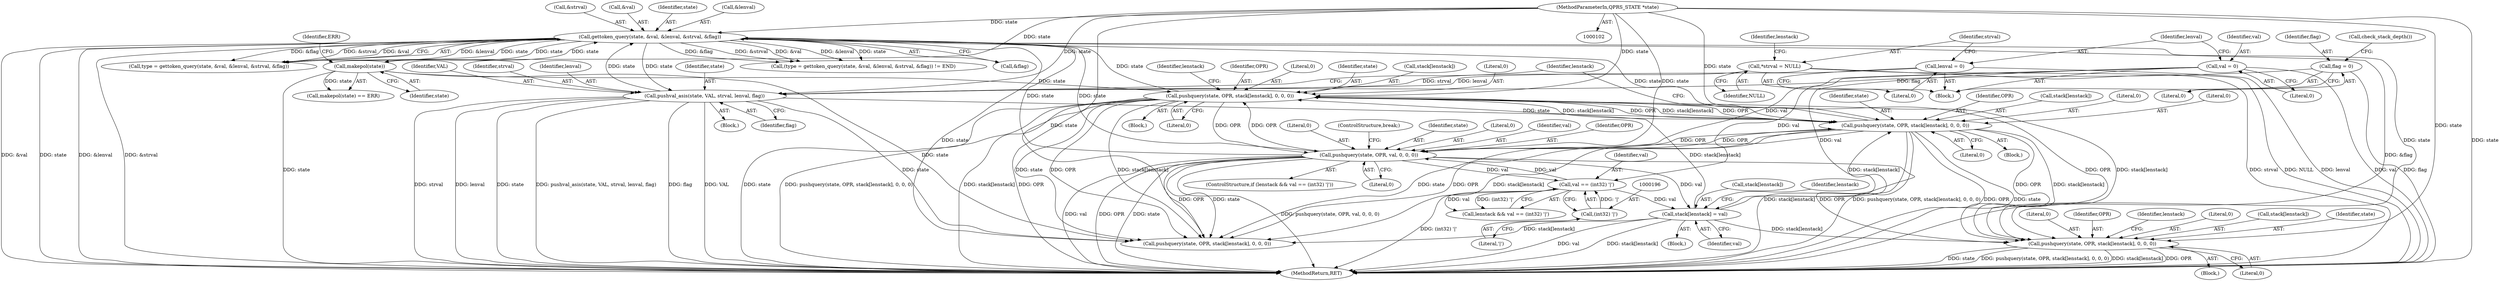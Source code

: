 digraph "0_postgres_31400a673325147e1205326008e32135a78b4d8a_10@array" {
"1000271" [label="(Call,pushquery(state, OPR, stack[lenstack], 0, 0, 0))"];
"1000132" [label="(Call,gettoken_query(state, &val, &lenval, &strval, &flag))"];
"1000225" [label="(Call,makepol(state))"];
"1000103" [label="(MethodParameterIn,QPRS_STATE *state)"];
"1000179" [label="(Call,pushquery(state, OPR, stack[lenstack], 0, 0, 0))"];
"1000148" [label="(Call,pushval_asis(state, VAL, strval, lenval, flag))"];
"1000115" [label="(Call,*strval = NULL)"];
"1000111" [label="(Call,lenval = 0)"];
"1000124" [label="(Call,flag = 0)"];
"1000198" [label="(Call,pushquery(state, OPR, val, 0, 0, 0))"];
"1000255" [label="(Call,pushquery(state, OPR, stack[lenstack], 0, 0, 0))"];
"1000214" [label="(Call,stack[lenstack] = val)"];
"1000106" [label="(Call,val = 0)"];
"1000193" [label="(Call,val == (int32) '|')"];
"1000195" [label="(Call,(int32) '|')"];
"1000203" [label="(Literal,0)"];
"1000232" [label="(Identifier,lenstack)"];
"1000257" [label="(Identifier,OPR)"];
"1000127" [label="(Call,check_stack_depth())"];
"1000252" [label="(Block,)"];
"1000262" [label="(Literal,0)"];
"1000126" [label="(Literal,0)"];
"1000204" [label="(Literal,0)"];
"1000194" [label="(Identifier,val)"];
"1000215" [label="(Call,stack[lenstack])"];
"1000129" [label="(Call,(type = gettoken_query(state, &val, &lenval, &strval, &flag)) != END)"];
"1000263" [label="(Literal,0)"];
"1000224" [label="(Call,makepol(state) == ERR)"];
"1000195" [label="(Call,(int32) '|')"];
"1000271" [label="(Call,pushquery(state, OPR, stack[lenstack], 0, 0, 0))"];
"1000140" [label="(Call,&flag)"];
"1000156" [label="(Identifier,lenstack)"];
"1000268" [label="(Block,)"];
"1000136" [label="(Call,&lenval)"];
"1000103" [label="(MethodParameterIn,QPRS_STATE *state)"];
"1000176" [label="(Block,)"];
"1000255" [label="(Call,pushquery(state, OPR, stack[lenstack], 0, 0, 0))"];
"1000206" [label="(Block,)"];
"1000108" [label="(Literal,0)"];
"1000111" [label="(Call,lenval = 0)"];
"1000180" [label="(Identifier,state)"];
"1000149" [label="(Identifier,state)"];
"1000225" [label="(Call,makepol(state))"];
"1000138" [label="(Call,&strval)"];
"1000277" [label="(Literal,0)"];
"1000125" [label="(Identifier,flag)"];
"1000153" [label="(Identifier,flag)"];
"1000279" [label="(Literal,0)"];
"1000221" [label="(ControlStructure,break;)"];
"1000150" [label="(Identifier,VAL)"];
"1000179" [label="(Call,pushquery(state, OPR, stack[lenstack], 0, 0, 0))"];
"1000199" [label="(Identifier,state)"];
"1000273" [label="(Identifier,OPR)"];
"1000124" [label="(Call,flag = 0)"];
"1000310" [label="(MethodReturn,RET)"];
"1000113" [label="(Literal,0)"];
"1000220" [label="(Identifier,lenstack)"];
"1000115" [label="(Call,*strval = NULL)"];
"1000181" [label="(Identifier,OPR)"];
"1000299" [label="(Call,pushquery(state, OPR, stack[lenstack], 0, 0, 0))"];
"1000226" [label="(Identifier,state)"];
"1000267" [label="(Identifier,lenstack)"];
"1000218" [label="(Identifier,val)"];
"1000191" [label="(Call,lenstack && val == (int32) '|')"];
"1000134" [label="(Call,&val)"];
"1000202" [label="(Literal,0)"];
"1000151" [label="(Identifier,strval)"];
"1000148" [label="(Call,pushval_asis(state, VAL, strval, lenval, flag))"];
"1000116" [label="(Identifier,strval)"];
"1000198" [label="(Call,pushquery(state, OPR, val, 0, 0, 0))"];
"1000256" [label="(Identifier,state)"];
"1000146" [label="(Block,)"];
"1000117" [label="(Identifier,NULL)"];
"1000104" [label="(Block,)"];
"1000182" [label="(Call,stack[lenstack])"];
"1000121" [label="(Identifier,lenstack)"];
"1000152" [label="(Identifier,lenval)"];
"1000193" [label="(Call,val == (int32) '|')"];
"1000186" [label="(Literal,0)"];
"1000197" [label="(Literal,'|')"];
"1000190" [label="(ControlStructure,if (lenstack && val == (int32) '|'))"];
"1000258" [label="(Call,stack[lenstack])"];
"1000278" [label="(Literal,0)"];
"1000130" [label="(Call,type = gettoken_query(state, &val, &lenval, &strval, &flag))"];
"1000133" [label="(Identifier,state)"];
"1000185" [label="(Literal,0)"];
"1000132" [label="(Call,gettoken_query(state, &val, &lenval, &strval, &flag))"];
"1000201" [label="(Identifier,val)"];
"1000200" [label="(Identifier,OPR)"];
"1000106" [label="(Call,val = 0)"];
"1000274" [label="(Call,stack[lenstack])"];
"1000227" [label="(Identifier,ERR)"];
"1000112" [label="(Identifier,lenval)"];
"1000107" [label="(Identifier,val)"];
"1000261" [label="(Literal,0)"];
"1000272" [label="(Identifier,state)"];
"1000214" [label="(Call,stack[lenstack] = val)"];
"1000187" [label="(Literal,0)"];
"1000271" -> "1000268"  [label="AST: "];
"1000271" -> "1000279"  [label="CFG: "];
"1000272" -> "1000271"  [label="AST: "];
"1000273" -> "1000271"  [label="AST: "];
"1000274" -> "1000271"  [label="AST: "];
"1000277" -> "1000271"  [label="AST: "];
"1000278" -> "1000271"  [label="AST: "];
"1000279" -> "1000271"  [label="AST: "];
"1000267" -> "1000271"  [label="CFG: "];
"1000271" -> "1000310"  [label="DDG: stack[lenstack]"];
"1000271" -> "1000310"  [label="DDG: OPR"];
"1000271" -> "1000310"  [label="DDG: state"];
"1000271" -> "1000310"  [label="DDG: pushquery(state, OPR, stack[lenstack], 0, 0, 0)"];
"1000132" -> "1000271"  [label="DDG: state"];
"1000103" -> "1000271"  [label="DDG: state"];
"1000198" -> "1000271"  [label="DDG: OPR"];
"1000179" -> "1000271"  [label="DDG: OPR"];
"1000179" -> "1000271"  [label="DDG: stack[lenstack]"];
"1000255" -> "1000271"  [label="DDG: OPR"];
"1000255" -> "1000271"  [label="DDG: stack[lenstack]"];
"1000214" -> "1000271"  [label="DDG: stack[lenstack]"];
"1000132" -> "1000130"  [label="AST: "];
"1000132" -> "1000140"  [label="CFG: "];
"1000133" -> "1000132"  [label="AST: "];
"1000134" -> "1000132"  [label="AST: "];
"1000136" -> "1000132"  [label="AST: "];
"1000138" -> "1000132"  [label="AST: "];
"1000140" -> "1000132"  [label="AST: "];
"1000130" -> "1000132"  [label="CFG: "];
"1000132" -> "1000310"  [label="DDG: &flag"];
"1000132" -> "1000310"  [label="DDG: &val"];
"1000132" -> "1000310"  [label="DDG: state"];
"1000132" -> "1000310"  [label="DDG: &lenval"];
"1000132" -> "1000310"  [label="DDG: &strval"];
"1000132" -> "1000129"  [label="DDG: &lenval"];
"1000132" -> "1000129"  [label="DDG: state"];
"1000132" -> "1000129"  [label="DDG: &flag"];
"1000132" -> "1000129"  [label="DDG: &strval"];
"1000132" -> "1000129"  [label="DDG: &val"];
"1000132" -> "1000130"  [label="DDG: &lenval"];
"1000132" -> "1000130"  [label="DDG: state"];
"1000132" -> "1000130"  [label="DDG: &flag"];
"1000132" -> "1000130"  [label="DDG: &strval"];
"1000132" -> "1000130"  [label="DDG: &val"];
"1000225" -> "1000132"  [label="DDG: state"];
"1000179" -> "1000132"  [label="DDG: state"];
"1000148" -> "1000132"  [label="DDG: state"];
"1000198" -> "1000132"  [label="DDG: state"];
"1000255" -> "1000132"  [label="DDG: state"];
"1000103" -> "1000132"  [label="DDG: state"];
"1000132" -> "1000148"  [label="DDG: state"];
"1000132" -> "1000198"  [label="DDG: state"];
"1000132" -> "1000225"  [label="DDG: state"];
"1000132" -> "1000299"  [label="DDG: state"];
"1000225" -> "1000224"  [label="AST: "];
"1000225" -> "1000226"  [label="CFG: "];
"1000226" -> "1000225"  [label="AST: "];
"1000227" -> "1000225"  [label="CFG: "];
"1000225" -> "1000310"  [label="DDG: state"];
"1000225" -> "1000224"  [label="DDG: state"];
"1000103" -> "1000225"  [label="DDG: state"];
"1000225" -> "1000255"  [label="DDG: state"];
"1000225" -> "1000299"  [label="DDG: state"];
"1000103" -> "1000102"  [label="AST: "];
"1000103" -> "1000310"  [label="DDG: state"];
"1000103" -> "1000148"  [label="DDG: state"];
"1000103" -> "1000179"  [label="DDG: state"];
"1000103" -> "1000198"  [label="DDG: state"];
"1000103" -> "1000255"  [label="DDG: state"];
"1000103" -> "1000299"  [label="DDG: state"];
"1000179" -> "1000176"  [label="AST: "];
"1000179" -> "1000187"  [label="CFG: "];
"1000180" -> "1000179"  [label="AST: "];
"1000181" -> "1000179"  [label="AST: "];
"1000182" -> "1000179"  [label="AST: "];
"1000185" -> "1000179"  [label="AST: "];
"1000186" -> "1000179"  [label="AST: "];
"1000187" -> "1000179"  [label="AST: "];
"1000156" -> "1000179"  [label="CFG: "];
"1000179" -> "1000310"  [label="DDG: stack[lenstack]"];
"1000179" -> "1000310"  [label="DDG: pushquery(state, OPR, stack[lenstack], 0, 0, 0)"];
"1000179" -> "1000310"  [label="DDG: OPR"];
"1000179" -> "1000310"  [label="DDG: state"];
"1000148" -> "1000179"  [label="DDG: state"];
"1000198" -> "1000179"  [label="DDG: OPR"];
"1000255" -> "1000179"  [label="DDG: OPR"];
"1000255" -> "1000179"  [label="DDG: stack[lenstack]"];
"1000214" -> "1000179"  [label="DDG: stack[lenstack]"];
"1000179" -> "1000198"  [label="DDG: OPR"];
"1000179" -> "1000255"  [label="DDG: OPR"];
"1000179" -> "1000255"  [label="DDG: stack[lenstack]"];
"1000179" -> "1000299"  [label="DDG: state"];
"1000179" -> "1000299"  [label="DDG: OPR"];
"1000179" -> "1000299"  [label="DDG: stack[lenstack]"];
"1000148" -> "1000146"  [label="AST: "];
"1000148" -> "1000153"  [label="CFG: "];
"1000149" -> "1000148"  [label="AST: "];
"1000150" -> "1000148"  [label="AST: "];
"1000151" -> "1000148"  [label="AST: "];
"1000152" -> "1000148"  [label="AST: "];
"1000153" -> "1000148"  [label="AST: "];
"1000156" -> "1000148"  [label="CFG: "];
"1000148" -> "1000310"  [label="DDG: strval"];
"1000148" -> "1000310"  [label="DDG: lenval"];
"1000148" -> "1000310"  [label="DDG: state"];
"1000148" -> "1000310"  [label="DDG: pushval_asis(state, VAL, strval, lenval, flag)"];
"1000148" -> "1000310"  [label="DDG: flag"];
"1000148" -> "1000310"  [label="DDG: VAL"];
"1000115" -> "1000148"  [label="DDG: strval"];
"1000111" -> "1000148"  [label="DDG: lenval"];
"1000124" -> "1000148"  [label="DDG: flag"];
"1000148" -> "1000299"  [label="DDG: state"];
"1000115" -> "1000104"  [label="AST: "];
"1000115" -> "1000117"  [label="CFG: "];
"1000116" -> "1000115"  [label="AST: "];
"1000117" -> "1000115"  [label="AST: "];
"1000121" -> "1000115"  [label="CFG: "];
"1000115" -> "1000310"  [label="DDG: NULL"];
"1000115" -> "1000310"  [label="DDG: strval"];
"1000111" -> "1000104"  [label="AST: "];
"1000111" -> "1000113"  [label="CFG: "];
"1000112" -> "1000111"  [label="AST: "];
"1000113" -> "1000111"  [label="AST: "];
"1000116" -> "1000111"  [label="CFG: "];
"1000111" -> "1000310"  [label="DDG: lenval"];
"1000124" -> "1000104"  [label="AST: "];
"1000124" -> "1000126"  [label="CFG: "];
"1000125" -> "1000124"  [label="AST: "];
"1000126" -> "1000124"  [label="AST: "];
"1000127" -> "1000124"  [label="CFG: "];
"1000124" -> "1000310"  [label="DDG: flag"];
"1000198" -> "1000190"  [label="AST: "];
"1000198" -> "1000204"  [label="CFG: "];
"1000199" -> "1000198"  [label="AST: "];
"1000200" -> "1000198"  [label="AST: "];
"1000201" -> "1000198"  [label="AST: "];
"1000202" -> "1000198"  [label="AST: "];
"1000203" -> "1000198"  [label="AST: "];
"1000204" -> "1000198"  [label="AST: "];
"1000221" -> "1000198"  [label="CFG: "];
"1000198" -> "1000310"  [label="DDG: val"];
"1000198" -> "1000310"  [label="DDG: OPR"];
"1000198" -> "1000310"  [label="DDG: state"];
"1000198" -> "1000310"  [label="DDG: pushquery(state, OPR, val, 0, 0, 0)"];
"1000198" -> "1000193"  [label="DDG: val"];
"1000255" -> "1000198"  [label="DDG: OPR"];
"1000106" -> "1000198"  [label="DDG: val"];
"1000193" -> "1000198"  [label="DDG: val"];
"1000198" -> "1000214"  [label="DDG: val"];
"1000198" -> "1000255"  [label="DDG: OPR"];
"1000198" -> "1000299"  [label="DDG: state"];
"1000198" -> "1000299"  [label="DDG: OPR"];
"1000255" -> "1000252"  [label="AST: "];
"1000255" -> "1000263"  [label="CFG: "];
"1000256" -> "1000255"  [label="AST: "];
"1000257" -> "1000255"  [label="AST: "];
"1000258" -> "1000255"  [label="AST: "];
"1000261" -> "1000255"  [label="AST: "];
"1000262" -> "1000255"  [label="AST: "];
"1000263" -> "1000255"  [label="AST: "];
"1000232" -> "1000255"  [label="CFG: "];
"1000255" -> "1000310"  [label="DDG: state"];
"1000255" -> "1000310"  [label="DDG: pushquery(state, OPR, stack[lenstack], 0, 0, 0)"];
"1000255" -> "1000310"  [label="DDG: stack[lenstack]"];
"1000255" -> "1000310"  [label="DDG: OPR"];
"1000214" -> "1000255"  [label="DDG: stack[lenstack]"];
"1000255" -> "1000299"  [label="DDG: state"];
"1000255" -> "1000299"  [label="DDG: OPR"];
"1000255" -> "1000299"  [label="DDG: stack[lenstack]"];
"1000214" -> "1000206"  [label="AST: "];
"1000214" -> "1000218"  [label="CFG: "];
"1000215" -> "1000214"  [label="AST: "];
"1000218" -> "1000214"  [label="AST: "];
"1000220" -> "1000214"  [label="CFG: "];
"1000214" -> "1000310"  [label="DDG: val"];
"1000214" -> "1000310"  [label="DDG: stack[lenstack]"];
"1000106" -> "1000214"  [label="DDG: val"];
"1000193" -> "1000214"  [label="DDG: val"];
"1000214" -> "1000299"  [label="DDG: stack[lenstack]"];
"1000106" -> "1000104"  [label="AST: "];
"1000106" -> "1000108"  [label="CFG: "];
"1000107" -> "1000106"  [label="AST: "];
"1000108" -> "1000106"  [label="AST: "];
"1000112" -> "1000106"  [label="CFG: "];
"1000106" -> "1000310"  [label="DDG: val"];
"1000106" -> "1000193"  [label="DDG: val"];
"1000193" -> "1000191"  [label="AST: "];
"1000193" -> "1000195"  [label="CFG: "];
"1000194" -> "1000193"  [label="AST: "];
"1000195" -> "1000193"  [label="AST: "];
"1000191" -> "1000193"  [label="CFG: "];
"1000193" -> "1000310"  [label="DDG: (int32) '|'"];
"1000193" -> "1000191"  [label="DDG: val"];
"1000193" -> "1000191"  [label="DDG: (int32) '|'"];
"1000195" -> "1000193"  [label="DDG: '|'"];
"1000195" -> "1000197"  [label="CFG: "];
"1000196" -> "1000195"  [label="AST: "];
"1000197" -> "1000195"  [label="AST: "];
}
